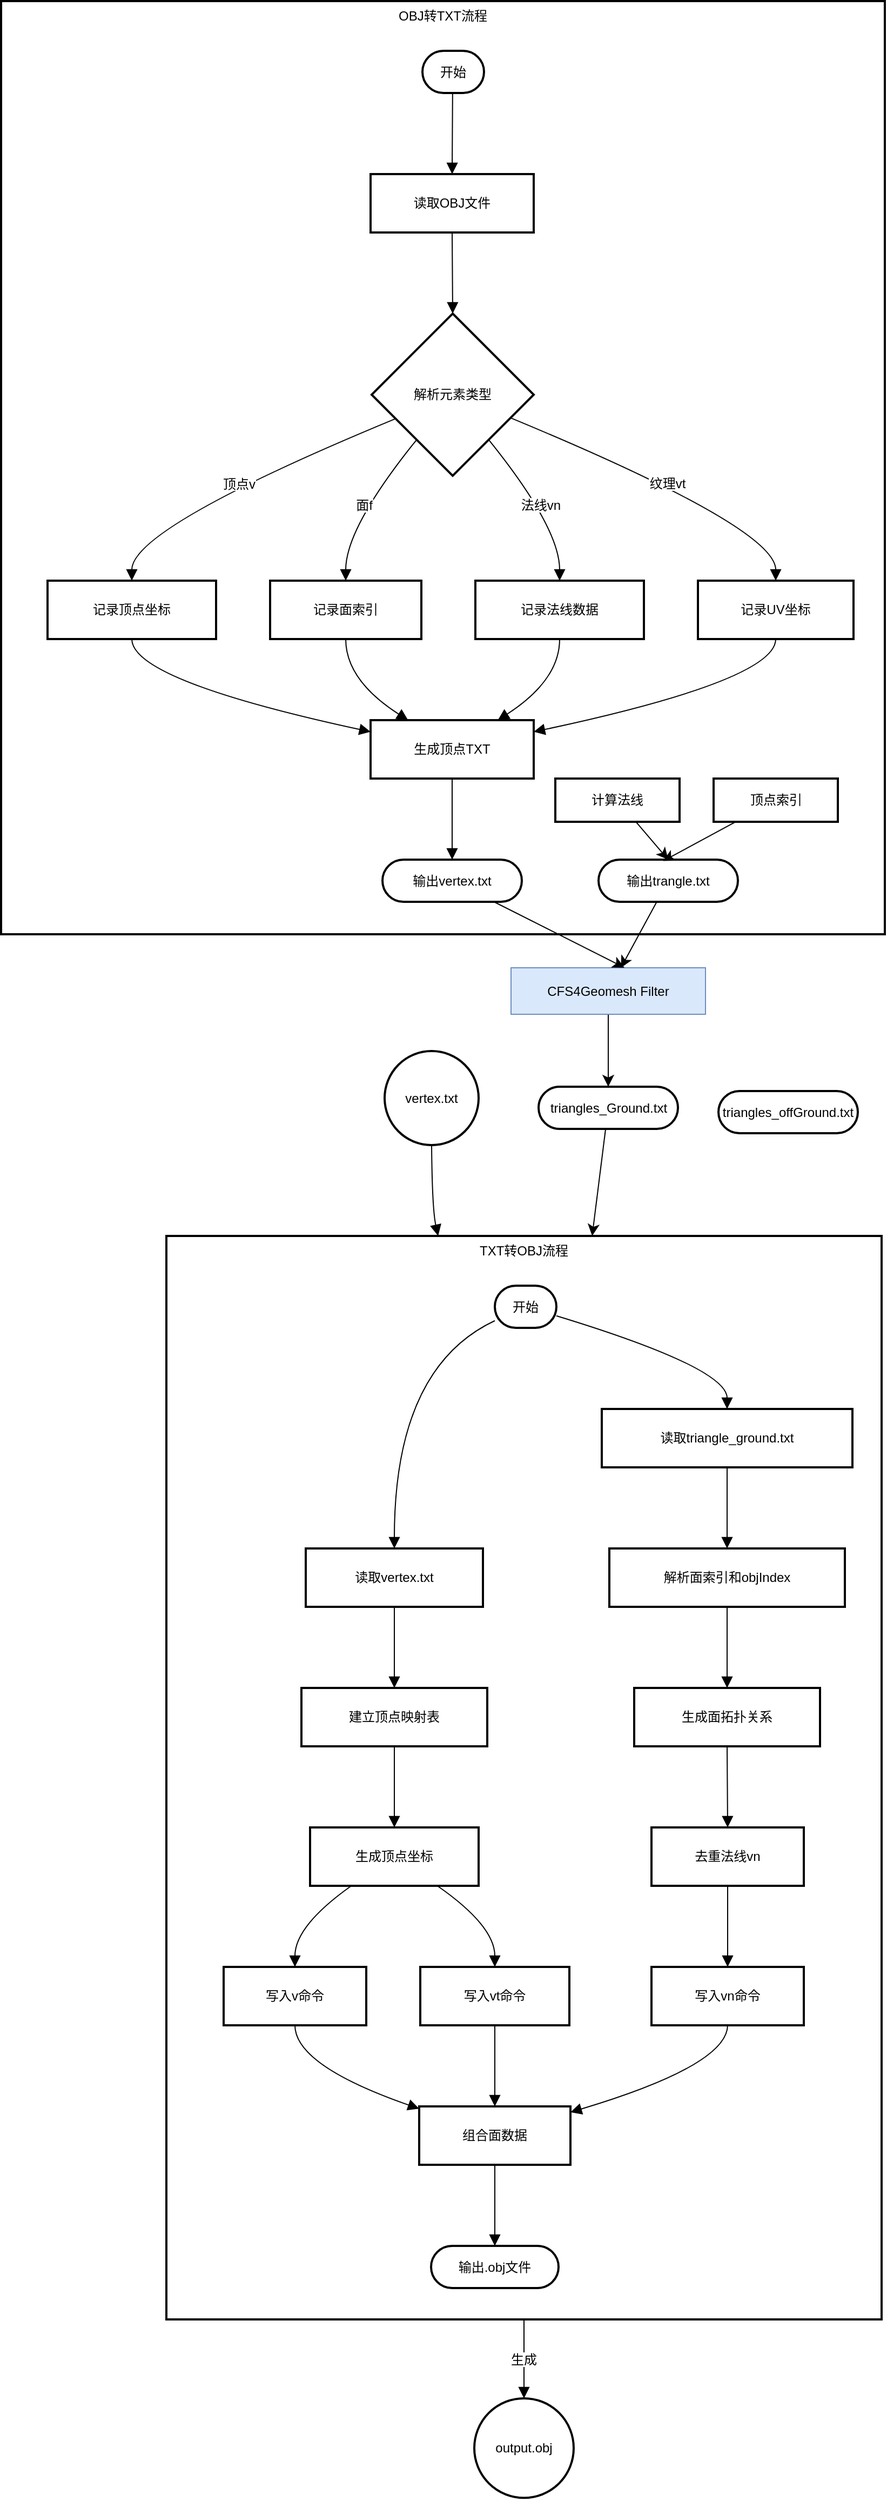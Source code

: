 <mxfile version="26.2.8">
  <diagram name="第 1 页" id="DUpnrIMsS_4CORJ2XwhU">
    <mxGraphModel dx="827" dy="465" grid="0" gridSize="10" guides="1" tooltips="1" connect="1" arrows="1" fold="1" page="0" pageScale="1" pageWidth="1169" pageHeight="827" math="0" shadow="0">
      <root>
        <mxCell id="0" />
        <mxCell id="1" parent="0" />
        <mxCell id="Dikj0gK4LqkOIScY2b8k-1" value="TXT转OBJ流程" style="whiteSpace=wrap;strokeWidth=2;verticalAlign=top;" vertex="1" parent="1">
          <mxGeometry x="183" y="1160" width="662" height="1002" as="geometry" />
        </mxCell>
        <mxCell id="Dikj0gK4LqkOIScY2b8k-2" value="开始" style="rounded=1;whiteSpace=wrap;arcSize=50;strokeWidth=2;" vertex="1" parent="Dikj0gK4LqkOIScY2b8k-1">
          <mxGeometry x="304" y="46" width="57" height="39" as="geometry" />
        </mxCell>
        <mxCell id="Dikj0gK4LqkOIScY2b8k-3" value="读取vertex.txt" style="whiteSpace=wrap;strokeWidth=2;" vertex="1" parent="Dikj0gK4LqkOIScY2b8k-1">
          <mxGeometry x="129" y="289" width="164" height="54" as="geometry" />
        </mxCell>
        <mxCell id="Dikj0gK4LqkOIScY2b8k-4" value="读取triangle_ground.txt" style="whiteSpace=wrap;strokeWidth=2;" vertex="1" parent="Dikj0gK4LqkOIScY2b8k-1">
          <mxGeometry x="403" y="160" width="232" height="54" as="geometry" />
        </mxCell>
        <mxCell id="Dikj0gK4LqkOIScY2b8k-5" value="建立顶点映射表" style="whiteSpace=wrap;strokeWidth=2;" vertex="1" parent="Dikj0gK4LqkOIScY2b8k-1">
          <mxGeometry x="125" y="418" width="172" height="54" as="geometry" />
        </mxCell>
        <mxCell id="Dikj0gK4LqkOIScY2b8k-6" value="解析面索引和objIndex" style="whiteSpace=wrap;strokeWidth=2;" vertex="1" parent="Dikj0gK4LqkOIScY2b8k-1">
          <mxGeometry x="410" y="289" width="218" height="54" as="geometry" />
        </mxCell>
        <mxCell id="Dikj0gK4LqkOIScY2b8k-7" value="生成顶点坐标" style="whiteSpace=wrap;strokeWidth=2;" vertex="1" parent="Dikj0gK4LqkOIScY2b8k-1">
          <mxGeometry x="133" y="547" width="156" height="54" as="geometry" />
        </mxCell>
        <mxCell id="Dikj0gK4LqkOIScY2b8k-8" value="生成面拓扑关系" style="whiteSpace=wrap;strokeWidth=2;" vertex="1" parent="Dikj0gK4LqkOIScY2b8k-1">
          <mxGeometry x="433" y="418" width="172" height="54" as="geometry" />
        </mxCell>
        <mxCell id="Dikj0gK4LqkOIScY2b8k-9" value="写入v命令" style="whiteSpace=wrap;strokeWidth=2;" vertex="1" parent="Dikj0gK4LqkOIScY2b8k-1">
          <mxGeometry x="53" y="676" width="132" height="54" as="geometry" />
        </mxCell>
        <mxCell id="Dikj0gK4LqkOIScY2b8k-10" value="写入vt命令" style="whiteSpace=wrap;strokeWidth=2;" vertex="1" parent="Dikj0gK4LqkOIScY2b8k-1">
          <mxGeometry x="235" y="676" width="138" height="54" as="geometry" />
        </mxCell>
        <mxCell id="Dikj0gK4LqkOIScY2b8k-11" value="去重法线vn" style="whiteSpace=wrap;strokeWidth=2;" vertex="1" parent="Dikj0gK4LqkOIScY2b8k-1">
          <mxGeometry x="449" y="547" width="141" height="54" as="geometry" />
        </mxCell>
        <mxCell id="Dikj0gK4LqkOIScY2b8k-12" value="写入vn命令" style="whiteSpace=wrap;strokeWidth=2;" vertex="1" parent="Dikj0gK4LqkOIScY2b8k-1">
          <mxGeometry x="449" y="676" width="141" height="54" as="geometry" />
        </mxCell>
        <mxCell id="Dikj0gK4LqkOIScY2b8k-13" value="组合面数据" style="whiteSpace=wrap;strokeWidth=2;" vertex="1" parent="Dikj0gK4LqkOIScY2b8k-1">
          <mxGeometry x="234" y="805" width="140" height="54" as="geometry" />
        </mxCell>
        <mxCell id="Dikj0gK4LqkOIScY2b8k-14" value="输出.obj文件" style="rounded=1;whiteSpace=wrap;arcSize=50;strokeWidth=2;" vertex="1" parent="Dikj0gK4LqkOIScY2b8k-1">
          <mxGeometry x="245" y="934" width="118" height="39" as="geometry" />
        </mxCell>
        <mxCell id="Dikj0gK4LqkOIScY2b8k-15" value="" style="curved=1;startArrow=none;endArrow=block;exitX=0;exitY=0.83;entryX=0.5;entryY=-0.01;rounded=0;fontSize=12;startSize=8;endSize=8;" edge="1" parent="Dikj0gK4LqkOIScY2b8k-1" source="Dikj0gK4LqkOIScY2b8k-2" target="Dikj0gK4LqkOIScY2b8k-3">
          <mxGeometry relative="1" as="geometry">
            <Array as="points">
              <mxPoint x="211" y="122" />
            </Array>
          </mxGeometry>
        </mxCell>
        <mxCell id="Dikj0gK4LqkOIScY2b8k-16" value="" style="curved=1;startArrow=none;endArrow=block;exitX=0.99;exitY=0.71;entryX=0.5;entryY=-0.01;rounded=0;fontSize=12;startSize=8;endSize=8;" edge="1" parent="Dikj0gK4LqkOIScY2b8k-1" source="Dikj0gK4LqkOIScY2b8k-2" target="Dikj0gK4LqkOIScY2b8k-4">
          <mxGeometry relative="1" as="geometry">
            <Array as="points">
              <mxPoint x="519" y="122" />
            </Array>
          </mxGeometry>
        </mxCell>
        <mxCell id="Dikj0gK4LqkOIScY2b8k-17" value="" style="curved=1;startArrow=none;endArrow=block;exitX=0.5;exitY=0.99;entryX=0.5;entryY=-0.01;rounded=0;fontSize=12;startSize=8;endSize=8;" edge="1" parent="Dikj0gK4LqkOIScY2b8k-1" source="Dikj0gK4LqkOIScY2b8k-3" target="Dikj0gK4LqkOIScY2b8k-5">
          <mxGeometry relative="1" as="geometry">
            <Array as="points" />
          </mxGeometry>
        </mxCell>
        <mxCell id="Dikj0gK4LqkOIScY2b8k-18" value="" style="curved=1;startArrow=none;endArrow=block;exitX=0.5;exitY=0.99;entryX=0.5;entryY=-0.01;rounded=0;fontSize=12;startSize=8;endSize=8;" edge="1" parent="Dikj0gK4LqkOIScY2b8k-1" source="Dikj0gK4LqkOIScY2b8k-4" target="Dikj0gK4LqkOIScY2b8k-6">
          <mxGeometry relative="1" as="geometry">
            <Array as="points" />
          </mxGeometry>
        </mxCell>
        <mxCell id="Dikj0gK4LqkOIScY2b8k-19" value="" style="curved=1;startArrow=none;endArrow=block;exitX=0.5;exitY=0.99;entryX=0.5;entryY=-0.01;rounded=0;fontSize=12;startSize=8;endSize=8;" edge="1" parent="Dikj0gK4LqkOIScY2b8k-1" source="Dikj0gK4LqkOIScY2b8k-5" target="Dikj0gK4LqkOIScY2b8k-7">
          <mxGeometry relative="1" as="geometry">
            <Array as="points" />
          </mxGeometry>
        </mxCell>
        <mxCell id="Dikj0gK4LqkOIScY2b8k-20" value="" style="curved=1;startArrow=none;endArrow=block;exitX=0.5;exitY=0.99;entryX=0.5;entryY=-0.01;rounded=0;fontSize=12;startSize=8;endSize=8;" edge="1" parent="Dikj0gK4LqkOIScY2b8k-1" source="Dikj0gK4LqkOIScY2b8k-6" target="Dikj0gK4LqkOIScY2b8k-8">
          <mxGeometry relative="1" as="geometry">
            <Array as="points" />
          </mxGeometry>
        </mxCell>
        <mxCell id="Dikj0gK4LqkOIScY2b8k-21" value="" style="curved=1;startArrow=none;endArrow=block;exitX=0.25;exitY=0.99;entryX=0.5;entryY=-0.01;rounded=0;fontSize=12;startSize=8;endSize=8;" edge="1" parent="Dikj0gK4LqkOIScY2b8k-1" source="Dikj0gK4LqkOIScY2b8k-7" target="Dikj0gK4LqkOIScY2b8k-9">
          <mxGeometry relative="1" as="geometry">
            <Array as="points">
              <mxPoint x="119" y="638" />
            </Array>
          </mxGeometry>
        </mxCell>
        <mxCell id="Dikj0gK4LqkOIScY2b8k-22" value="" style="curved=1;startArrow=none;endArrow=block;exitX=0.75;exitY=0.99;entryX=0.5;entryY=-0.01;rounded=0;fontSize=12;startSize=8;endSize=8;" edge="1" parent="Dikj0gK4LqkOIScY2b8k-1" source="Dikj0gK4LqkOIScY2b8k-7" target="Dikj0gK4LqkOIScY2b8k-10">
          <mxGeometry relative="1" as="geometry">
            <Array as="points">
              <mxPoint x="304" y="638" />
            </Array>
          </mxGeometry>
        </mxCell>
        <mxCell id="Dikj0gK4LqkOIScY2b8k-23" value="" style="curved=1;startArrow=none;endArrow=block;exitX=0.5;exitY=0.99;entryX=0.5;entryY=-0.01;rounded=0;fontSize=12;startSize=8;endSize=8;" edge="1" parent="Dikj0gK4LqkOIScY2b8k-1" source="Dikj0gK4LqkOIScY2b8k-8" target="Dikj0gK4LqkOIScY2b8k-11">
          <mxGeometry relative="1" as="geometry">
            <Array as="points" />
          </mxGeometry>
        </mxCell>
        <mxCell id="Dikj0gK4LqkOIScY2b8k-24" value="" style="curved=1;startArrow=none;endArrow=block;exitX=0.5;exitY=0.99;entryX=0.5;entryY=-0.01;rounded=0;fontSize=12;startSize=8;endSize=8;" edge="1" parent="Dikj0gK4LqkOIScY2b8k-1" source="Dikj0gK4LqkOIScY2b8k-11" target="Dikj0gK4LqkOIScY2b8k-12">
          <mxGeometry relative="1" as="geometry">
            <Array as="points" />
          </mxGeometry>
        </mxCell>
        <mxCell id="Dikj0gK4LqkOIScY2b8k-25" value="" style="curved=1;startArrow=none;endArrow=block;exitX=0.5;exitY=0.99;entryX=0;entryY=0.04;rounded=0;fontSize=12;startSize=8;endSize=8;" edge="1" parent="Dikj0gK4LqkOIScY2b8k-1" source="Dikj0gK4LqkOIScY2b8k-9" target="Dikj0gK4LqkOIScY2b8k-13">
          <mxGeometry relative="1" as="geometry">
            <Array as="points">
              <mxPoint x="119" y="767" />
            </Array>
          </mxGeometry>
        </mxCell>
        <mxCell id="Dikj0gK4LqkOIScY2b8k-26" value="" style="curved=1;startArrow=none;endArrow=block;exitX=0.5;exitY=0.99;entryX=0.5;entryY=-0.01;rounded=0;fontSize=12;startSize=8;endSize=8;" edge="1" parent="Dikj0gK4LqkOIScY2b8k-1" source="Dikj0gK4LqkOIScY2b8k-10" target="Dikj0gK4LqkOIScY2b8k-13">
          <mxGeometry relative="1" as="geometry">
            <Array as="points" />
          </mxGeometry>
        </mxCell>
        <mxCell id="Dikj0gK4LqkOIScY2b8k-27" value="" style="curved=1;startArrow=none;endArrow=block;exitX=0.5;exitY=0.99;entryX=1;entryY=0.1;rounded=0;fontSize=12;startSize=8;endSize=8;" edge="1" parent="Dikj0gK4LqkOIScY2b8k-1" source="Dikj0gK4LqkOIScY2b8k-12" target="Dikj0gK4LqkOIScY2b8k-13">
          <mxGeometry relative="1" as="geometry">
            <Array as="points">
              <mxPoint x="519" y="767" />
            </Array>
          </mxGeometry>
        </mxCell>
        <mxCell id="Dikj0gK4LqkOIScY2b8k-28" value="" style="curved=1;startArrow=none;endArrow=block;exitX=0.5;exitY=0.99;entryX=0.5;entryY=-0.01;rounded=0;fontSize=12;startSize=8;endSize=8;" edge="1" parent="Dikj0gK4LqkOIScY2b8k-1" source="Dikj0gK4LqkOIScY2b8k-13" target="Dikj0gK4LqkOIScY2b8k-14">
          <mxGeometry relative="1" as="geometry">
            <Array as="points" />
          </mxGeometry>
        </mxCell>
        <mxCell id="Dikj0gK4LqkOIScY2b8k-29" value="OBJ转TXT流程" style="whiteSpace=wrap;strokeWidth=2;verticalAlign=top;" vertex="1" parent="1">
          <mxGeometry x="30" y="18" width="818" height="863" as="geometry" />
        </mxCell>
        <mxCell id="Dikj0gK4LqkOIScY2b8k-30" value="开始" style="rounded=1;whiteSpace=wrap;arcSize=50;strokeWidth=2;" vertex="1" parent="Dikj0gK4LqkOIScY2b8k-29">
          <mxGeometry x="390" y="46" width="57" height="39" as="geometry" />
        </mxCell>
        <mxCell id="Dikj0gK4LqkOIScY2b8k-31" value="读取OBJ文件" style="whiteSpace=wrap;strokeWidth=2;" vertex="1" parent="Dikj0gK4LqkOIScY2b8k-29">
          <mxGeometry x="342" y="160" width="151" height="54" as="geometry" />
        </mxCell>
        <mxCell id="Dikj0gK4LqkOIScY2b8k-32" value="解析元素类型" style="rhombus;strokeWidth=2;whiteSpace=wrap;" vertex="1" parent="Dikj0gK4LqkOIScY2b8k-29">
          <mxGeometry x="343" y="289" width="150" height="150" as="geometry" />
        </mxCell>
        <mxCell id="Dikj0gK4LqkOIScY2b8k-33" value="记录顶点坐标" style="whiteSpace=wrap;strokeWidth=2;" vertex="1" parent="Dikj0gK4LqkOIScY2b8k-29">
          <mxGeometry x="43" y="536" width="156" height="54" as="geometry" />
        </mxCell>
        <mxCell id="Dikj0gK4LqkOIScY2b8k-34" value="记录面索引" style="whiteSpace=wrap;strokeWidth=2;" vertex="1" parent="Dikj0gK4LqkOIScY2b8k-29">
          <mxGeometry x="249" y="536" width="140" height="54" as="geometry" />
        </mxCell>
        <mxCell id="Dikj0gK4LqkOIScY2b8k-35" value="记录法线数据" style="whiteSpace=wrap;strokeWidth=2;" vertex="1" parent="Dikj0gK4LqkOIScY2b8k-29">
          <mxGeometry x="439" y="536" width="156" height="54" as="geometry" />
        </mxCell>
        <mxCell id="Dikj0gK4LqkOIScY2b8k-36" value="记录UV坐标" style="whiteSpace=wrap;strokeWidth=2;" vertex="1" parent="Dikj0gK4LqkOIScY2b8k-29">
          <mxGeometry x="645" y="536" width="144" height="54" as="geometry" />
        </mxCell>
        <mxCell id="Dikj0gK4LqkOIScY2b8k-37" value="生成顶点TXT" style="whiteSpace=wrap;strokeWidth=2;" vertex="1" parent="Dikj0gK4LqkOIScY2b8k-29">
          <mxGeometry x="342" y="665" width="151" height="54" as="geometry" />
        </mxCell>
        <mxCell id="Dikj0gK4LqkOIScY2b8k-38" value="输出vertex.txt" style="rounded=1;whiteSpace=wrap;arcSize=50;strokeWidth=2;" vertex="1" parent="Dikj0gK4LqkOIScY2b8k-29">
          <mxGeometry x="353" y="794" width="129" height="39" as="geometry" />
        </mxCell>
        <mxCell id="Dikj0gK4LqkOIScY2b8k-39" value="" style="curved=1;startArrow=none;endArrow=block;exitX=0.49;exitY=0.99;entryX=0.5;entryY=-0.01;rounded=0;fontSize=12;startSize=8;endSize=8;" edge="1" parent="Dikj0gK4LqkOIScY2b8k-29" source="Dikj0gK4LqkOIScY2b8k-30" target="Dikj0gK4LqkOIScY2b8k-31">
          <mxGeometry relative="1" as="geometry">
            <Array as="points" />
          </mxGeometry>
        </mxCell>
        <mxCell id="Dikj0gK4LqkOIScY2b8k-40" value="" style="curved=1;startArrow=none;endArrow=block;exitX=0.5;exitY=0.99;entryX=0.5;entryY=0;rounded=0;fontSize=12;startSize=8;endSize=8;" edge="1" parent="Dikj0gK4LqkOIScY2b8k-29" source="Dikj0gK4LqkOIScY2b8k-31" target="Dikj0gK4LqkOIScY2b8k-32">
          <mxGeometry relative="1" as="geometry">
            <Array as="points" />
          </mxGeometry>
        </mxCell>
        <mxCell id="Dikj0gK4LqkOIScY2b8k-41" value="顶点v" style="curved=1;startArrow=none;endArrow=block;exitX=0;exitY=0.71;entryX=0.5;entryY=0;rounded=0;fontSize=12;startSize=8;endSize=8;" edge="1" parent="Dikj0gK4LqkOIScY2b8k-29" source="Dikj0gK4LqkOIScY2b8k-32" target="Dikj0gK4LqkOIScY2b8k-33">
          <mxGeometry relative="1" as="geometry">
            <Array as="points">
              <mxPoint x="121" y="487" />
            </Array>
          </mxGeometry>
        </mxCell>
        <mxCell id="Dikj0gK4LqkOIScY2b8k-42" value="面f" style="curved=1;startArrow=none;endArrow=block;exitX=0.1;exitY=1;entryX=0.5;entryY=0;rounded=0;fontSize=12;startSize=8;endSize=8;" edge="1" parent="Dikj0gK4LqkOIScY2b8k-29" source="Dikj0gK4LqkOIScY2b8k-32" target="Dikj0gK4LqkOIScY2b8k-34">
          <mxGeometry relative="1" as="geometry">
            <Array as="points">
              <mxPoint x="319" y="487" />
            </Array>
          </mxGeometry>
        </mxCell>
        <mxCell id="Dikj0gK4LqkOIScY2b8k-43" value="法线vn" style="curved=1;startArrow=none;endArrow=block;exitX=0.9;exitY=1;entryX=0.5;entryY=0;rounded=0;fontSize=12;startSize=8;endSize=8;" edge="1" parent="Dikj0gK4LqkOIScY2b8k-29" source="Dikj0gK4LqkOIScY2b8k-32" target="Dikj0gK4LqkOIScY2b8k-35">
          <mxGeometry relative="1" as="geometry">
            <Array as="points">
              <mxPoint x="517" y="487" />
            </Array>
          </mxGeometry>
        </mxCell>
        <mxCell id="Dikj0gK4LqkOIScY2b8k-44" value="纹理vt" style="curved=1;startArrow=none;endArrow=block;exitX=1;exitY=0.7;entryX=0.5;entryY=0;rounded=0;fontSize=12;startSize=8;endSize=8;" edge="1" parent="Dikj0gK4LqkOIScY2b8k-29" source="Dikj0gK4LqkOIScY2b8k-32" target="Dikj0gK4LqkOIScY2b8k-36">
          <mxGeometry relative="1" as="geometry">
            <Array as="points">
              <mxPoint x="717" y="487" />
            </Array>
          </mxGeometry>
        </mxCell>
        <mxCell id="Dikj0gK4LqkOIScY2b8k-45" value="" style="curved=1;startArrow=none;endArrow=block;exitX=0.5;exitY=1;entryX=0;entryY=0.2;rounded=0;fontSize=12;startSize=8;endSize=8;" edge="1" parent="Dikj0gK4LqkOIScY2b8k-29" source="Dikj0gK4LqkOIScY2b8k-33" target="Dikj0gK4LqkOIScY2b8k-37">
          <mxGeometry relative="1" as="geometry">
            <Array as="points">
              <mxPoint x="121" y="628" />
            </Array>
          </mxGeometry>
        </mxCell>
        <mxCell id="Dikj0gK4LqkOIScY2b8k-46" value="" style="curved=1;startArrow=none;endArrow=block;exitX=0.5;exitY=1;entryX=0.23;entryY=0;rounded=0;fontSize=12;startSize=8;endSize=8;" edge="1" parent="Dikj0gK4LqkOIScY2b8k-29" source="Dikj0gK4LqkOIScY2b8k-34" target="Dikj0gK4LqkOIScY2b8k-37">
          <mxGeometry relative="1" as="geometry">
            <Array as="points">
              <mxPoint x="319" y="628" />
            </Array>
          </mxGeometry>
        </mxCell>
        <mxCell id="Dikj0gK4LqkOIScY2b8k-47" value="" style="curved=1;startArrow=none;endArrow=block;exitX=0.5;exitY=1;entryX=0.78;entryY=0;rounded=0;fontSize=12;startSize=8;endSize=8;" edge="1" parent="Dikj0gK4LqkOIScY2b8k-29" source="Dikj0gK4LqkOIScY2b8k-35" target="Dikj0gK4LqkOIScY2b8k-37">
          <mxGeometry relative="1" as="geometry">
            <Array as="points">
              <mxPoint x="517" y="628" />
            </Array>
          </mxGeometry>
        </mxCell>
        <mxCell id="Dikj0gK4LqkOIScY2b8k-48" value="" style="curved=1;startArrow=none;endArrow=block;exitX=0.5;exitY=1;entryX=1;entryY=0.2;rounded=0;fontSize=12;startSize=8;endSize=8;" edge="1" parent="Dikj0gK4LqkOIScY2b8k-29" source="Dikj0gK4LqkOIScY2b8k-36" target="Dikj0gK4LqkOIScY2b8k-37">
          <mxGeometry relative="1" as="geometry">
            <Array as="points">
              <mxPoint x="717" y="628" />
            </Array>
          </mxGeometry>
        </mxCell>
        <mxCell id="Dikj0gK4LqkOIScY2b8k-49" value="" style="curved=1;startArrow=none;endArrow=block;exitX=0.5;exitY=1;entryX=0.5;entryY=0;rounded=0;fontSize=12;startSize=8;endSize=8;" edge="1" parent="Dikj0gK4LqkOIScY2b8k-29" source="Dikj0gK4LqkOIScY2b8k-37" target="Dikj0gK4LqkOIScY2b8k-38">
          <mxGeometry relative="1" as="geometry">
            <Array as="points" />
          </mxGeometry>
        </mxCell>
        <mxCell id="Dikj0gK4LqkOIScY2b8k-99" value="输出trangle.txt" style="rounded=1;whiteSpace=wrap;arcSize=50;strokeWidth=2;" vertex="1" parent="Dikj0gK4LqkOIScY2b8k-29">
          <mxGeometry x="553" y="794" width="129" height="39" as="geometry" />
        </mxCell>
        <mxCell id="Dikj0gK4LqkOIScY2b8k-102" style="edgeStyle=none;curved=1;rounded=0;orthogonalLoop=1;jettySize=auto;html=1;entryX=0.5;entryY=0;entryDx=0;entryDy=0;fontSize=12;startSize=8;endSize=8;" edge="1" parent="Dikj0gK4LqkOIScY2b8k-29" source="Dikj0gK4LqkOIScY2b8k-100" target="Dikj0gK4LqkOIScY2b8k-99">
          <mxGeometry relative="1" as="geometry" />
        </mxCell>
        <mxCell id="Dikj0gK4LqkOIScY2b8k-100" value="计算法线" style="whiteSpace=wrap;strokeWidth=2;" vertex="1" parent="Dikj0gK4LqkOIScY2b8k-29">
          <mxGeometry x="513" y="719" width="115" height="40" as="geometry" />
        </mxCell>
        <mxCell id="Dikj0gK4LqkOIScY2b8k-101" value="顶点索引" style="whiteSpace=wrap;strokeWidth=2;" vertex="1" parent="Dikj0gK4LqkOIScY2b8k-29">
          <mxGeometry x="659.5" y="719" width="115" height="40" as="geometry" />
        </mxCell>
        <mxCell id="Dikj0gK4LqkOIScY2b8k-103" style="edgeStyle=none;curved=1;rounded=0;orthogonalLoop=1;jettySize=auto;html=1;entryX=0.463;entryY=0.033;entryDx=0;entryDy=0;entryPerimeter=0;fontSize=12;startSize=8;endSize=8;" edge="1" parent="Dikj0gK4LqkOIScY2b8k-29" source="Dikj0gK4LqkOIScY2b8k-101" target="Dikj0gK4LqkOIScY2b8k-99">
          <mxGeometry relative="1" as="geometry" />
        </mxCell>
        <mxCell id="Dikj0gK4LqkOIScY2b8k-50" value="vertex.txt" style="ellipse;aspect=fixed;strokeWidth=2;whiteSpace=wrap;" vertex="1" parent="1">
          <mxGeometry x="385" y="989" width="87" height="87" as="geometry" />
        </mxCell>
        <mxCell id="Dikj0gK4LqkOIScY2b8k-52" value="output.obj" style="ellipse;aspect=fixed;strokeWidth=2;whiteSpace=wrap;" vertex="1" parent="1">
          <mxGeometry x="468" y="2235" width="92" height="92" as="geometry" />
        </mxCell>
        <mxCell id="Dikj0gK4LqkOIScY2b8k-54" value="" style="curved=1;startArrow=none;endArrow=block;exitX=0.5;exitY=1.01;entryX=0.38;entryY=0;rounded=0;fontSize=12;startSize=8;endSize=8;" edge="1" parent="1" source="Dikj0gK4LqkOIScY2b8k-50" target="Dikj0gK4LqkOIScY2b8k-1">
          <mxGeometry relative="1" as="geometry">
            <Array as="points">
              <mxPoint x="429" y="1135" />
            </Array>
          </mxGeometry>
        </mxCell>
        <mxCell id="Dikj0gK4LqkOIScY2b8k-56" value="生成" style="curved=1;startArrow=none;endArrow=block;exitX=0.5;exitY=1;entryX=0.5;entryY=0;rounded=0;fontSize=12;startSize=8;endSize=8;" edge="1" parent="1" source="Dikj0gK4LqkOIScY2b8k-1" target="Dikj0gK4LqkOIScY2b8k-52">
          <mxGeometry relative="1" as="geometry">
            <Array as="points" />
          </mxGeometry>
        </mxCell>
        <mxCell id="Dikj0gK4LqkOIScY2b8k-137" style="edgeStyle=none;curved=1;rounded=0;orthogonalLoop=1;jettySize=auto;html=1;fontSize=12;startSize=8;endSize=8;" edge="1" parent="1" source="Dikj0gK4LqkOIScY2b8k-133" target="Dikj0gK4LqkOIScY2b8k-136">
          <mxGeometry relative="1" as="geometry" />
        </mxCell>
        <mxCell id="Dikj0gK4LqkOIScY2b8k-133" value="CFS4Geomesh Filter" style="rounded=0;whiteSpace=wrap;html=1;fillColor=#dae8fc;strokeColor=#6c8ebf;" vertex="1" parent="1">
          <mxGeometry x="502" y="912" width="180" height="43" as="geometry" />
        </mxCell>
        <mxCell id="Dikj0gK4LqkOIScY2b8k-134" style="edgeStyle=none;curved=1;rounded=0;orthogonalLoop=1;jettySize=auto;html=1;fontSize=12;startSize=8;endSize=8;entryX=0.583;entryY=-0.004;entryDx=0;entryDy=0;entryPerimeter=0;" edge="1" parent="1" source="Dikj0gK4LqkOIScY2b8k-38" target="Dikj0gK4LqkOIScY2b8k-133">
          <mxGeometry relative="1" as="geometry" />
        </mxCell>
        <mxCell id="Dikj0gK4LqkOIScY2b8k-135" style="edgeStyle=none;curved=1;rounded=0;orthogonalLoop=1;jettySize=auto;html=1;fontSize=12;startSize=8;endSize=8;" edge="1" parent="1" source="Dikj0gK4LqkOIScY2b8k-99" target="Dikj0gK4LqkOIScY2b8k-133">
          <mxGeometry relative="1" as="geometry">
            <mxPoint x="592" y="909" as="targetPoint" />
          </mxGeometry>
        </mxCell>
        <mxCell id="Dikj0gK4LqkOIScY2b8k-138" style="edgeStyle=none;curved=1;rounded=0;orthogonalLoop=1;jettySize=auto;html=1;fontSize=12;startSize=8;endSize=8;" edge="1" parent="1" source="Dikj0gK4LqkOIScY2b8k-136" target="Dikj0gK4LqkOIScY2b8k-1">
          <mxGeometry relative="1" as="geometry" />
        </mxCell>
        <mxCell id="Dikj0gK4LqkOIScY2b8k-136" value="triangles_Ground.txt" style="rounded=1;whiteSpace=wrap;arcSize=50;strokeWidth=2;" vertex="1" parent="1">
          <mxGeometry x="527.5" y="1022" width="129" height="39" as="geometry" />
        </mxCell>
        <mxCell id="Dikj0gK4LqkOIScY2b8k-139" value="triangles_offGround.txt" style="rounded=1;whiteSpace=wrap;arcSize=50;strokeWidth=2;" vertex="1" parent="1">
          <mxGeometry x="694" y="1026" width="129" height="39" as="geometry" />
        </mxCell>
      </root>
    </mxGraphModel>
  </diagram>
</mxfile>
